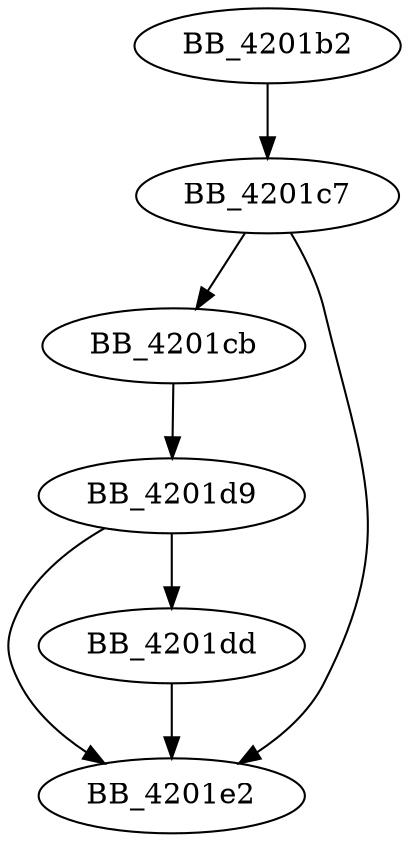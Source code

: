 DiGraph ___crtCorExitProcess{
BB_4201b2->BB_4201c7
BB_4201c7->BB_4201cb
BB_4201c7->BB_4201e2
BB_4201cb->BB_4201d9
BB_4201d9->BB_4201dd
BB_4201d9->BB_4201e2
BB_4201dd->BB_4201e2
}
